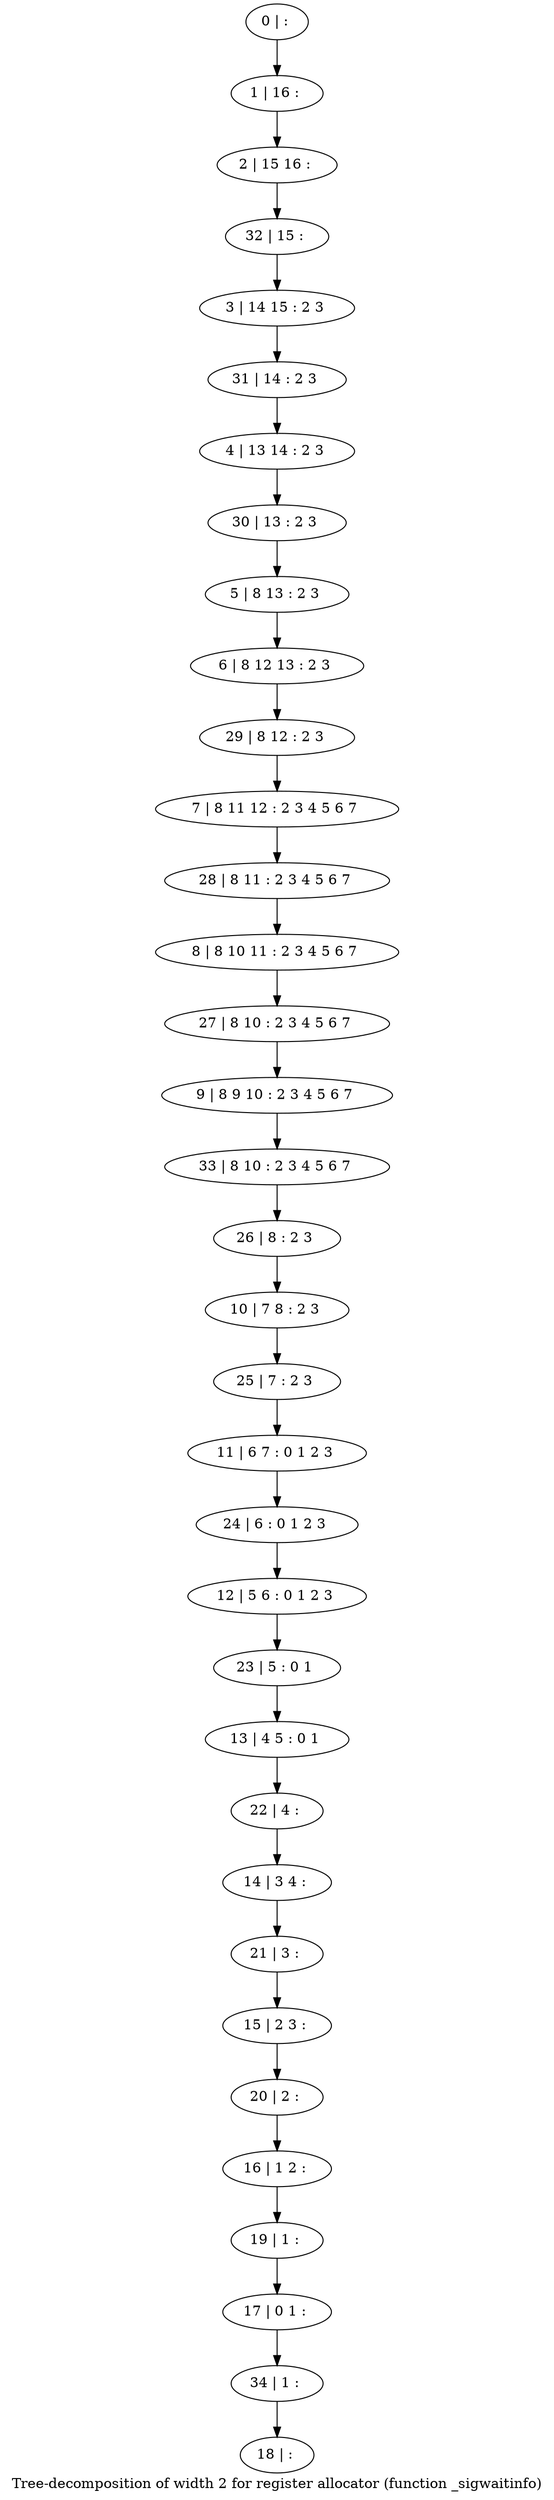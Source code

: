 digraph G {
graph [label="Tree-decomposition of width 2 for register allocator (function _sigwaitinfo)"]
0[label="0 | : "];
1[label="1 | 16 : "];
2[label="2 | 15 16 : "];
3[label="3 | 14 15 : 2 3 "];
4[label="4 | 13 14 : 2 3 "];
5[label="5 | 8 13 : 2 3 "];
6[label="6 | 8 12 13 : 2 3 "];
7[label="7 | 8 11 12 : 2 3 4 5 6 7 "];
8[label="8 | 8 10 11 : 2 3 4 5 6 7 "];
9[label="9 | 8 9 10 : 2 3 4 5 6 7 "];
10[label="10 | 7 8 : 2 3 "];
11[label="11 | 6 7 : 0 1 2 3 "];
12[label="12 | 5 6 : 0 1 2 3 "];
13[label="13 | 4 5 : 0 1 "];
14[label="14 | 3 4 : "];
15[label="15 | 2 3 : "];
16[label="16 | 1 2 : "];
17[label="17 | 0 1 : "];
18[label="18 | : "];
19[label="19 | 1 : "];
20[label="20 | 2 : "];
21[label="21 | 3 : "];
22[label="22 | 4 : "];
23[label="23 | 5 : 0 1 "];
24[label="24 | 6 : 0 1 2 3 "];
25[label="25 | 7 : 2 3 "];
26[label="26 | 8 : 2 3 "];
27[label="27 | 8 10 : 2 3 4 5 6 7 "];
28[label="28 | 8 11 : 2 3 4 5 6 7 "];
29[label="29 | 8 12 : 2 3 "];
30[label="30 | 13 : 2 3 "];
31[label="31 | 14 : 2 3 "];
32[label="32 | 15 : "];
33[label="33 | 8 10 : 2 3 4 5 6 7 "];
34[label="34 | 1 : "];
0->1 ;
1->2 ;
5->6 ;
19->17 ;
16->19 ;
20->16 ;
15->20 ;
21->15 ;
14->21 ;
22->14 ;
13->22 ;
23->13 ;
12->23 ;
24->12 ;
11->24 ;
25->11 ;
10->25 ;
26->10 ;
27->9 ;
8->27 ;
28->8 ;
7->28 ;
29->7 ;
6->29 ;
30->5 ;
4->30 ;
31->4 ;
3->31 ;
32->3 ;
2->32 ;
33->26 ;
9->33 ;
34->18 ;
17->34 ;
}
